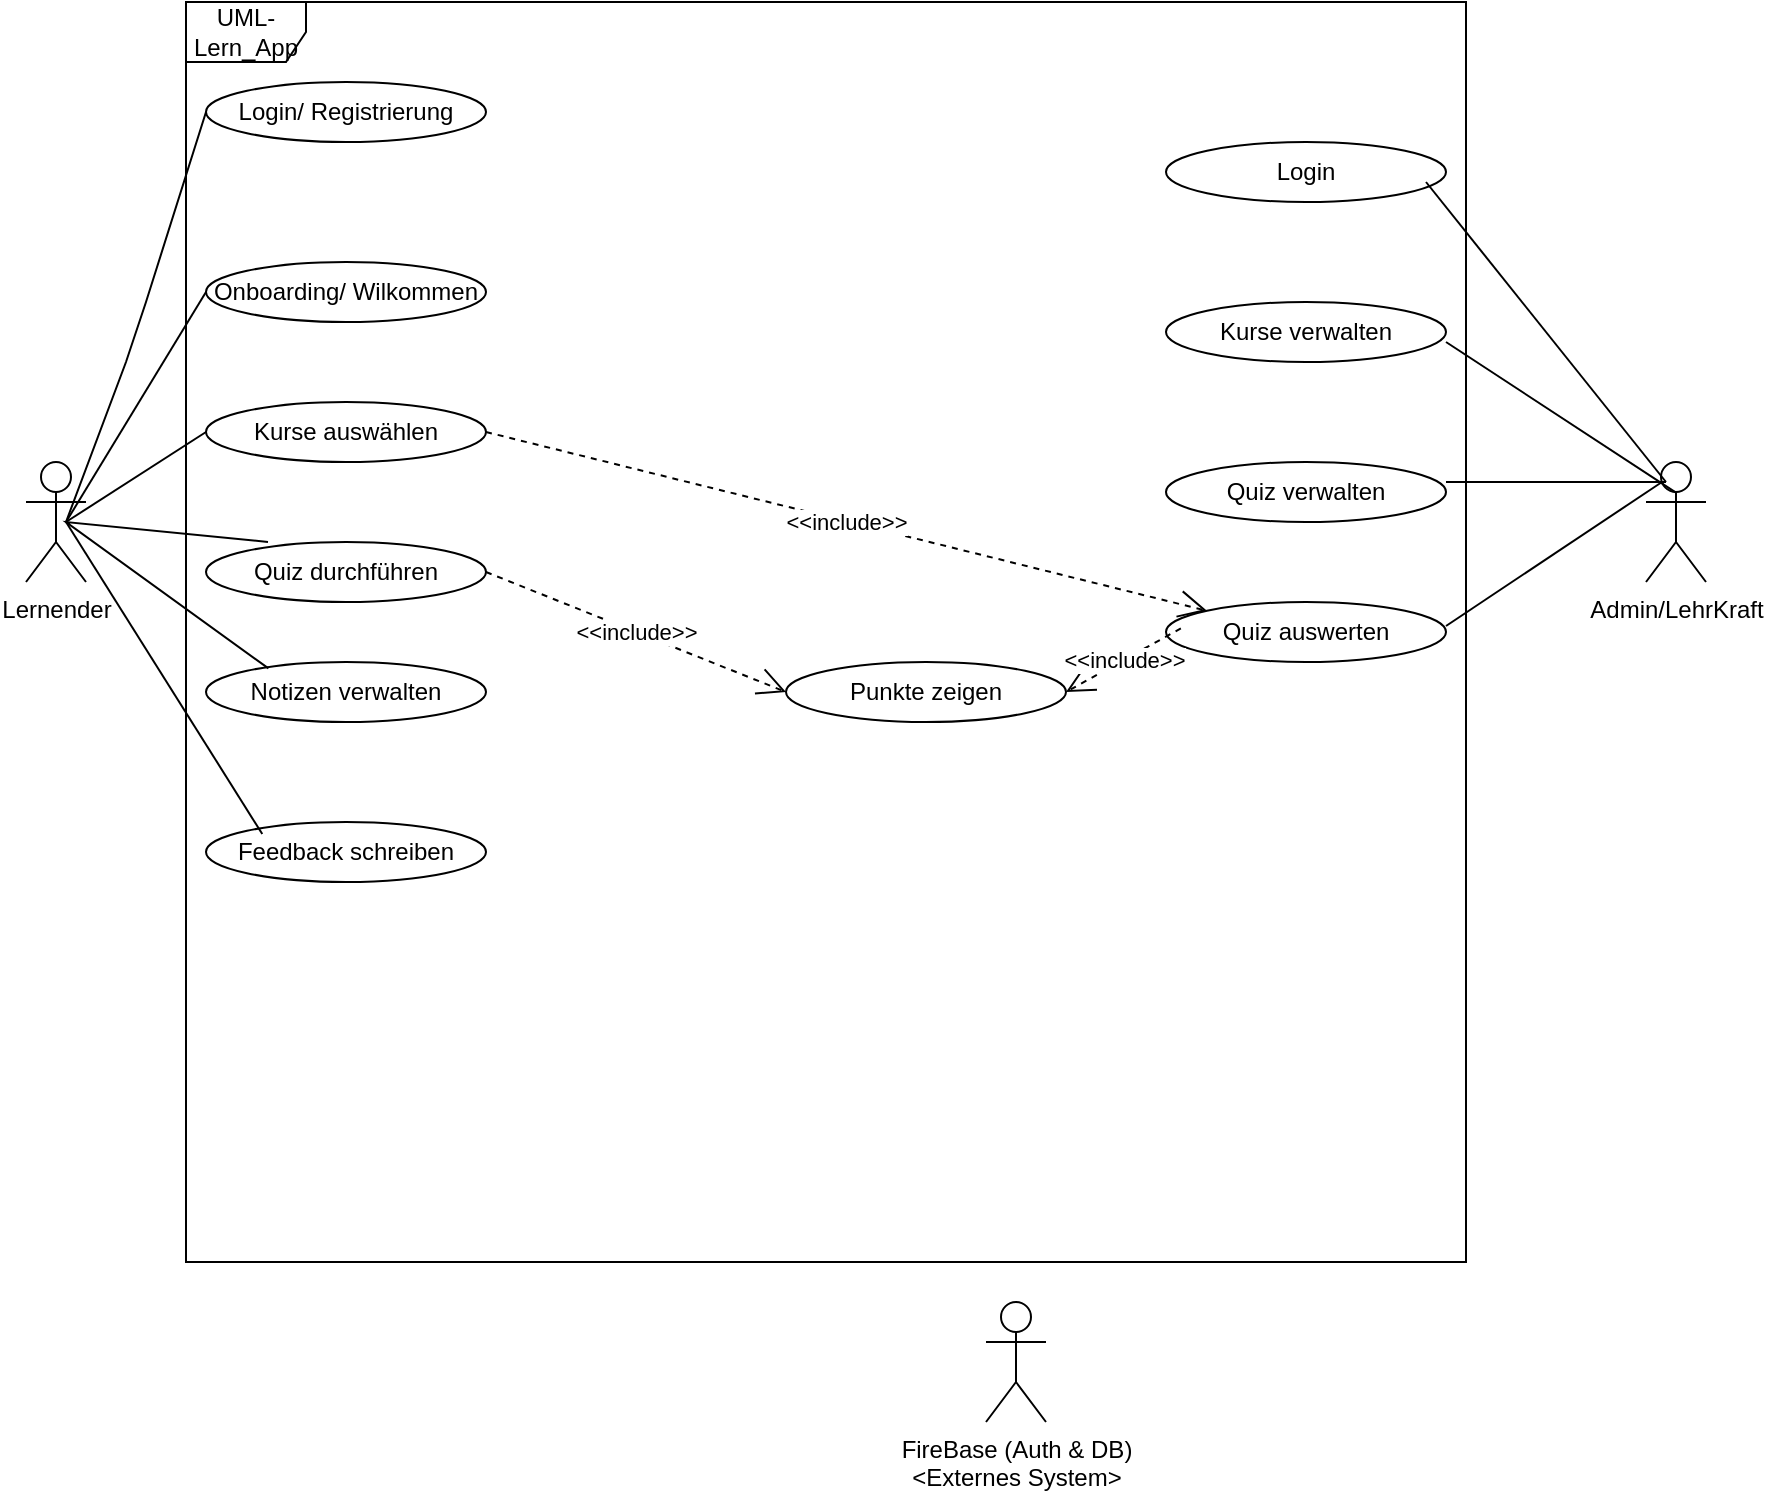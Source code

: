 <mxfile version="28.1.2">
  <diagram name="Page-1" id="cNTeXNfAjK3QddnQ90Nj">
    <mxGraphModel dx="1869" dy="626" grid="1" gridSize="10" guides="1" tooltips="1" connect="1" arrows="1" fold="1" page="1" pageScale="1" pageWidth="827" pageHeight="1169" math="0" shadow="0">
      <root>
        <mxCell id="0" />
        <mxCell id="1" parent="0" />
        <mxCell id="57BZOIHsU7jnA3EJhp3R-1" value="UML-Lern_App" style="shape=umlFrame;whiteSpace=wrap;html=1;pointerEvents=0;" parent="1" vertex="1">
          <mxGeometry x="80" y="440" width="640" height="630" as="geometry" />
        </mxCell>
        <mxCell id="57BZOIHsU7jnA3EJhp3R-2" value="Lernender" style="shape=umlActor;verticalLabelPosition=bottom;verticalAlign=top;html=1;" parent="1" vertex="1">
          <mxGeometry y="670" width="30" height="60" as="geometry" />
        </mxCell>
        <mxCell id="57BZOIHsU7jnA3EJhp3R-3" value="Admin/LehrKraft" style="shape=umlActor;verticalLabelPosition=bottom;verticalAlign=top;html=1;" parent="1" vertex="1">
          <mxGeometry x="810" y="670" width="30" height="60" as="geometry" />
        </mxCell>
        <mxCell id="57BZOIHsU7jnA3EJhp3R-4" value="FireBase (Auth &amp;amp; DB)&lt;div&gt;&amp;lt;Externes System&amp;gt;&lt;/div&gt;" style="shape=umlActor;verticalLabelPosition=bottom;verticalAlign=top;html=1;" parent="1" vertex="1">
          <mxGeometry x="480" y="1090" width="30" height="60" as="geometry" />
        </mxCell>
        <mxCell id="57BZOIHsU7jnA3EJhp3R-9" value="Login/ Registrierung" style="ellipse;whiteSpace=wrap;html=1;" parent="1" vertex="1">
          <mxGeometry x="90" y="480" width="140" height="30" as="geometry" />
        </mxCell>
        <mxCell id="57BZOIHsU7jnA3EJhp3R-17" value="Onboarding/ Wilkommen" style="ellipse;whiteSpace=wrap;html=1;" parent="1" vertex="1">
          <mxGeometry x="90" y="570" width="140" height="30" as="geometry" />
        </mxCell>
        <mxCell id="57BZOIHsU7jnA3EJhp3R-19" value="Kurse auswählen" style="ellipse;whiteSpace=wrap;html=1;" parent="1" vertex="1">
          <mxGeometry x="90" y="640" width="140" height="30" as="geometry" />
        </mxCell>
        <mxCell id="57BZOIHsU7jnA3EJhp3R-20" value="Quiz durchführen" style="ellipse;whiteSpace=wrap;html=1;" parent="1" vertex="1">
          <mxGeometry x="90" y="710" width="140" height="30" as="geometry" />
        </mxCell>
        <mxCell id="57BZOIHsU7jnA3EJhp3R-22" value="Notizen verwalten" style="ellipse;whiteSpace=wrap;html=1;" parent="1" vertex="1">
          <mxGeometry x="90" y="770" width="140" height="30" as="geometry" />
        </mxCell>
        <mxCell id="57BZOIHsU7jnA3EJhp3R-23" value="Feedback schreiben" style="ellipse;whiteSpace=wrap;html=1;" parent="1" vertex="1">
          <mxGeometry x="90" y="850" width="140" height="30" as="geometry" />
        </mxCell>
        <mxCell id="57BZOIHsU7jnA3EJhp3R-25" value="Login" style="ellipse;whiteSpace=wrap;html=1;" parent="1" vertex="1">
          <mxGeometry x="570" y="510" width="140" height="30" as="geometry" />
        </mxCell>
        <mxCell id="57BZOIHsU7jnA3EJhp3R-26" value="Kurse verwalten" style="ellipse;whiteSpace=wrap;html=1;" parent="1" vertex="1">
          <mxGeometry x="570" y="590" width="140" height="30" as="geometry" />
        </mxCell>
        <mxCell id="57BZOIHsU7jnA3EJhp3R-28" value="Quiz verwalten" style="ellipse;whiteSpace=wrap;html=1;" parent="1" vertex="1">
          <mxGeometry x="570" y="670" width="140" height="30" as="geometry" />
        </mxCell>
        <mxCell id="57BZOIHsU7jnA3EJhp3R-29" value="Quiz auswerten" style="ellipse;whiteSpace=wrap;html=1;" parent="1" vertex="1">
          <mxGeometry x="570" y="740" width="140" height="30" as="geometry" />
        </mxCell>
        <mxCell id="57BZOIHsU7jnA3EJhp3R-30" value="Punkte zeigen" style="ellipse;whiteSpace=wrap;html=1;" parent="1" vertex="1">
          <mxGeometry x="380" y="770" width="140" height="30" as="geometry" />
        </mxCell>
        <mxCell id="57BZOIHsU7jnA3EJhp3R-35" value="" style="endArrow=none;html=1;rounded=0;entryX=0;entryY=0.5;entryDx=0;entryDy=0;" parent="1" target="57BZOIHsU7jnA3EJhp3R-9" edge="1">
          <mxGeometry width="50" height="50" relative="1" as="geometry">
            <mxPoint x="20" y="700" as="sourcePoint" />
            <mxPoint x="80" y="550" as="targetPoint" />
            <Array as="points">
              <mxPoint x="20" y="700" />
              <mxPoint x="50" y="620" />
              <mxPoint x="60" y="590" />
            </Array>
          </mxGeometry>
        </mxCell>
        <mxCell id="57BZOIHsU7jnA3EJhp3R-36" value="" style="endArrow=none;html=1;rounded=0;entryX=0;entryY=0.5;entryDx=0;entryDy=0;" parent="1" target="57BZOIHsU7jnA3EJhp3R-17" edge="1">
          <mxGeometry width="50" height="50" relative="1" as="geometry">
            <mxPoint x="20" y="700" as="sourcePoint" />
            <mxPoint x="110" y="590" as="targetPoint" />
            <Array as="points">
              <mxPoint x="20" y="700" />
            </Array>
          </mxGeometry>
        </mxCell>
        <mxCell id="57BZOIHsU7jnA3EJhp3R-39" value="" style="endArrow=none;html=1;rounded=0;entryX=0;entryY=0.5;entryDx=0;entryDy=0;" parent="1" target="57BZOIHsU7jnA3EJhp3R-19" edge="1">
          <mxGeometry width="50" height="50" relative="1" as="geometry">
            <mxPoint x="20" y="700" as="sourcePoint" />
            <mxPoint x="118" y="630" as="targetPoint" />
            <Array as="points" />
          </mxGeometry>
        </mxCell>
        <mxCell id="57BZOIHsU7jnA3EJhp3R-40" value="" style="endArrow=none;html=1;rounded=0;exitX=0.223;exitY=0.107;exitDx=0;exitDy=0;exitPerimeter=0;" parent="1" source="57BZOIHsU7jnA3EJhp3R-22" edge="1">
          <mxGeometry width="50" height="50" relative="1" as="geometry">
            <mxPoint x="70" y="712" as="sourcePoint" />
            <mxPoint x="121" y="710" as="targetPoint" />
            <Array as="points">
              <mxPoint x="20" y="700" />
            </Array>
          </mxGeometry>
        </mxCell>
        <mxCell id="57BZOIHsU7jnA3EJhp3R-41" value="" style="endArrow=none;html=1;rounded=0;entryX=0.201;entryY=0.2;entryDx=0;entryDy=0;entryPerimeter=0;" parent="1" edge="1" target="57BZOIHsU7jnA3EJhp3R-23">
          <mxGeometry width="50" height="50" relative="1" as="geometry">
            <mxPoint x="20" y="700" as="sourcePoint" />
            <mxPoint x="140" y="840" as="targetPoint" />
            <Array as="points" />
          </mxGeometry>
        </mxCell>
        <mxCell id="57BZOIHsU7jnA3EJhp3R-43" value="" style="endArrow=none;html=1;rounded=0;" parent="1" edge="1">
          <mxGeometry width="50" height="50" relative="1" as="geometry">
            <mxPoint x="700" y="530" as="sourcePoint" />
            <mxPoint x="820" y="680" as="targetPoint" />
            <Array as="points">
              <mxPoint x="700" y="530" />
            </Array>
          </mxGeometry>
        </mxCell>
        <mxCell id="57BZOIHsU7jnA3EJhp3R-44" value="" style="endArrow=none;html=1;rounded=0;entryX=0.513;entryY=0.26;entryDx=0;entryDy=0;entryPerimeter=0;" parent="1" target="57BZOIHsU7jnA3EJhp3R-3" edge="1">
          <mxGeometry width="50" height="50" relative="1" as="geometry">
            <mxPoint x="710" y="610" as="sourcePoint" />
            <mxPoint x="778" y="640" as="targetPoint" />
            <Array as="points">
              <mxPoint x="710" y="610" />
            </Array>
          </mxGeometry>
        </mxCell>
        <mxCell id="57BZOIHsU7jnA3EJhp3R-46" value="" style="endArrow=none;html=1;rounded=0;" parent="1" edge="1">
          <mxGeometry width="50" height="50" relative="1" as="geometry">
            <mxPoint x="710" y="752" as="sourcePoint" />
            <mxPoint x="818" y="680" as="targetPoint" />
            <Array as="points">
              <mxPoint x="710" y="752" />
            </Array>
          </mxGeometry>
        </mxCell>
        <mxCell id="57BZOIHsU7jnA3EJhp3R-52" value="&amp;lt;&amp;lt;include&amp;gt;&amp;gt;" style="endArrow=open;endSize=12;dashed=1;html=1;rounded=0;entryX=1;entryY=0.5;entryDx=0;entryDy=0;exitX=0.053;exitY=0.44;exitDx=0;exitDy=0;exitPerimeter=0;" parent="1" source="57BZOIHsU7jnA3EJhp3R-29" target="57BZOIHsU7jnA3EJhp3R-30" edge="1">
          <mxGeometry width="160" relative="1" as="geometry">
            <mxPoint x="330" y="650" as="sourcePoint" />
            <mxPoint x="490" y="650" as="targetPoint" />
          </mxGeometry>
        </mxCell>
        <mxCell id="57BZOIHsU7jnA3EJhp3R-53" value="&amp;lt;&amp;lt;include&amp;gt;&amp;gt;" style="endArrow=open;endSize=12;dashed=1;html=1;rounded=0;entryX=0;entryY=0.5;entryDx=0;entryDy=0;exitX=1;exitY=0.5;exitDx=0;exitDy=0;" parent="1" source="57BZOIHsU7jnA3EJhp3R-20" target="57BZOIHsU7jnA3EJhp3R-30" edge="1">
          <mxGeometry width="160" relative="1" as="geometry">
            <mxPoint x="310" y="726" as="sourcePoint" />
            <mxPoint x="390" y="710" as="targetPoint" />
          </mxGeometry>
        </mxCell>
        <mxCell id="Qlq4G_G0YjHcb92eOCww-2" value="&amp;lt;&amp;lt;include&amp;gt;&amp;gt;" style="endArrow=open;endSize=12;dashed=1;html=1;rounded=0;entryX=0;entryY=0;entryDx=0;entryDy=0;exitX=1;exitY=0.5;exitDx=0;exitDy=0;" parent="1" source="57BZOIHsU7jnA3EJhp3R-19" target="57BZOIHsU7jnA3EJhp3R-29" edge="1">
          <mxGeometry width="160" relative="1" as="geometry">
            <mxPoint x="380" y="690" as="sourcePoint" />
            <mxPoint x="530" y="750" as="targetPoint" />
          </mxGeometry>
        </mxCell>
        <mxCell id="8thwylok5lW398DQqoeB-1" value="" style="endArrow=none;html=1;rounded=0;" edge="1" parent="1">
          <mxGeometry width="50" height="50" relative="1" as="geometry">
            <mxPoint x="710" y="680" as="sourcePoint" />
            <mxPoint x="820" y="680" as="targetPoint" />
            <Array as="points">
              <mxPoint x="710" y="680" />
            </Array>
          </mxGeometry>
        </mxCell>
      </root>
    </mxGraphModel>
  </diagram>
</mxfile>
